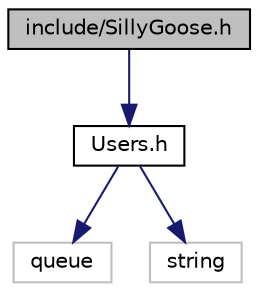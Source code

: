 digraph "include/SillyGoose.h"
{
 // LATEX_PDF_SIZE
  edge [fontname="Helvetica",fontsize="10",labelfontname="Helvetica",labelfontsize="10"];
  node [fontname="Helvetica",fontsize="10",shape=record];
  Node1 [label="include/SillyGoose.h",height=0.2,width=0.4,color="black", fillcolor="grey75", style="filled", fontcolor="black",tooltip="Header file for the SillyGoose class."];
  Node1 -> Node2 [color="midnightblue",fontsize="10",style="solid"];
  Node2 [label="Users.h",height=0.2,width=0.4,color="black", fillcolor="white", style="filled",URL="$Users_8h.html",tooltip="Header file for the Declaration of the Users class and related functionality."];
  Node2 -> Node3 [color="midnightblue",fontsize="10",style="solid"];
  Node3 [label="queue",height=0.2,width=0.4,color="grey75", fillcolor="white", style="filled",tooltip=" "];
  Node2 -> Node4 [color="midnightblue",fontsize="10",style="solid"];
  Node4 [label="string",height=0.2,width=0.4,color="grey75", fillcolor="white", style="filled",tooltip=" "];
}
